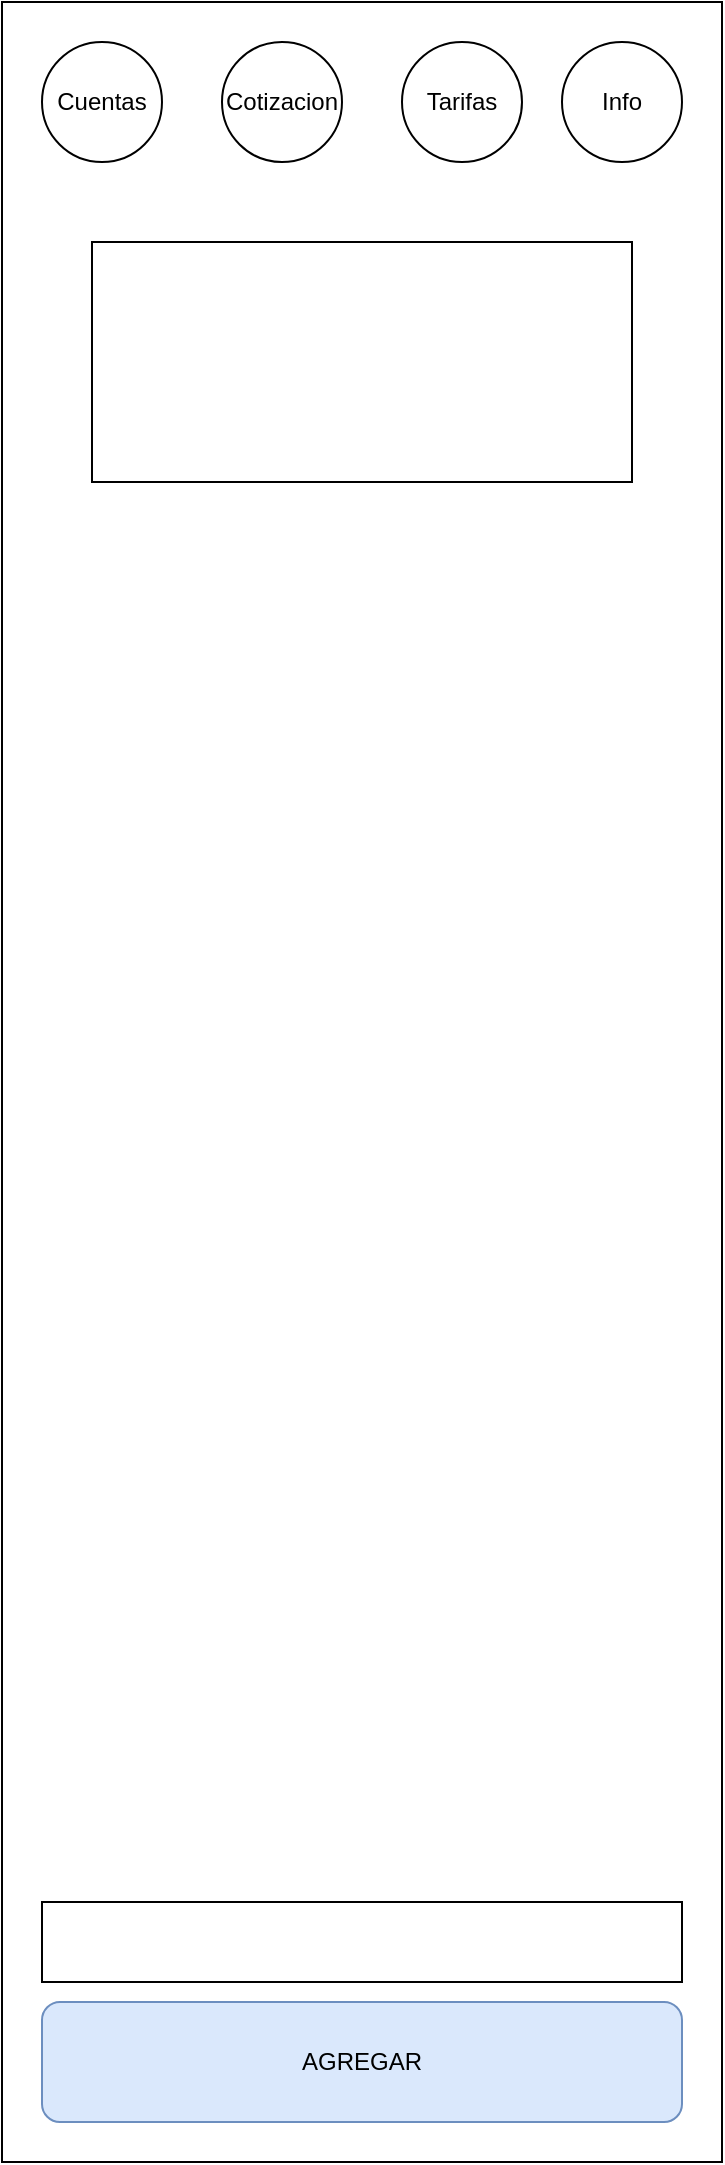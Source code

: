 <mxfile version="16.6.4" type="github">
  <diagram id="LqH0sjRRcGHtMj45-_EA" name="UI">
    <mxGraphModel dx="1571" dy="878" grid="1" gridSize="10" guides="1" tooltips="1" connect="1" arrows="1" fold="1" page="1" pageScale="1" pageWidth="827" pageHeight="1169" math="0" shadow="0">
      <root>
        <mxCell id="0" />
        <mxCell id="1" parent="0" />
        <mxCell id="yo-6rMwbI_qUXmu5xl-3-2" value="" style="rounded=0;whiteSpace=wrap;html=1;" vertex="1" parent="1">
          <mxGeometry x="40" y="40" width="360" height="1080" as="geometry" />
        </mxCell>
        <mxCell id="yo-6rMwbI_qUXmu5xl-3-4" value="Cuentas" style="ellipse;whiteSpace=wrap;html=1;aspect=fixed;" vertex="1" parent="1">
          <mxGeometry x="60" y="60" width="60" height="60" as="geometry" />
        </mxCell>
        <mxCell id="yo-6rMwbI_qUXmu5xl-3-5" value="Cotizacion" style="ellipse;whiteSpace=wrap;html=1;aspect=fixed;" vertex="1" parent="1">
          <mxGeometry x="150" y="60" width="60" height="60" as="geometry" />
        </mxCell>
        <mxCell id="yo-6rMwbI_qUXmu5xl-3-6" value="Tarifas" style="ellipse;whiteSpace=wrap;html=1;aspect=fixed;" vertex="1" parent="1">
          <mxGeometry x="240" y="60" width="60" height="60" as="geometry" />
        </mxCell>
        <mxCell id="yo-6rMwbI_qUXmu5xl-3-7" value="Info" style="ellipse;whiteSpace=wrap;html=1;aspect=fixed;" vertex="1" parent="1">
          <mxGeometry x="320" y="60" width="60" height="60" as="geometry" />
        </mxCell>
        <mxCell id="yo-6rMwbI_qUXmu5xl-3-8" value="" style="rounded=0;whiteSpace=wrap;html=1;" vertex="1" parent="1">
          <mxGeometry x="85" y="160" width="270" height="120" as="geometry" />
        </mxCell>
        <mxCell id="yo-6rMwbI_qUXmu5xl-3-10" value="AGREGAR" style="rounded=1;whiteSpace=wrap;html=1;fillColor=#dae8fc;strokeColor=#6c8ebf;" vertex="1" parent="1">
          <mxGeometry x="60" y="1040" width="320" height="60" as="geometry" />
        </mxCell>
        <mxCell id="yo-6rMwbI_qUXmu5xl-3-11" value="" style="rounded=0;whiteSpace=wrap;html=1;" vertex="1" parent="1">
          <mxGeometry x="60" y="990" width="320" height="40" as="geometry" />
        </mxCell>
      </root>
    </mxGraphModel>
  </diagram>
</mxfile>

